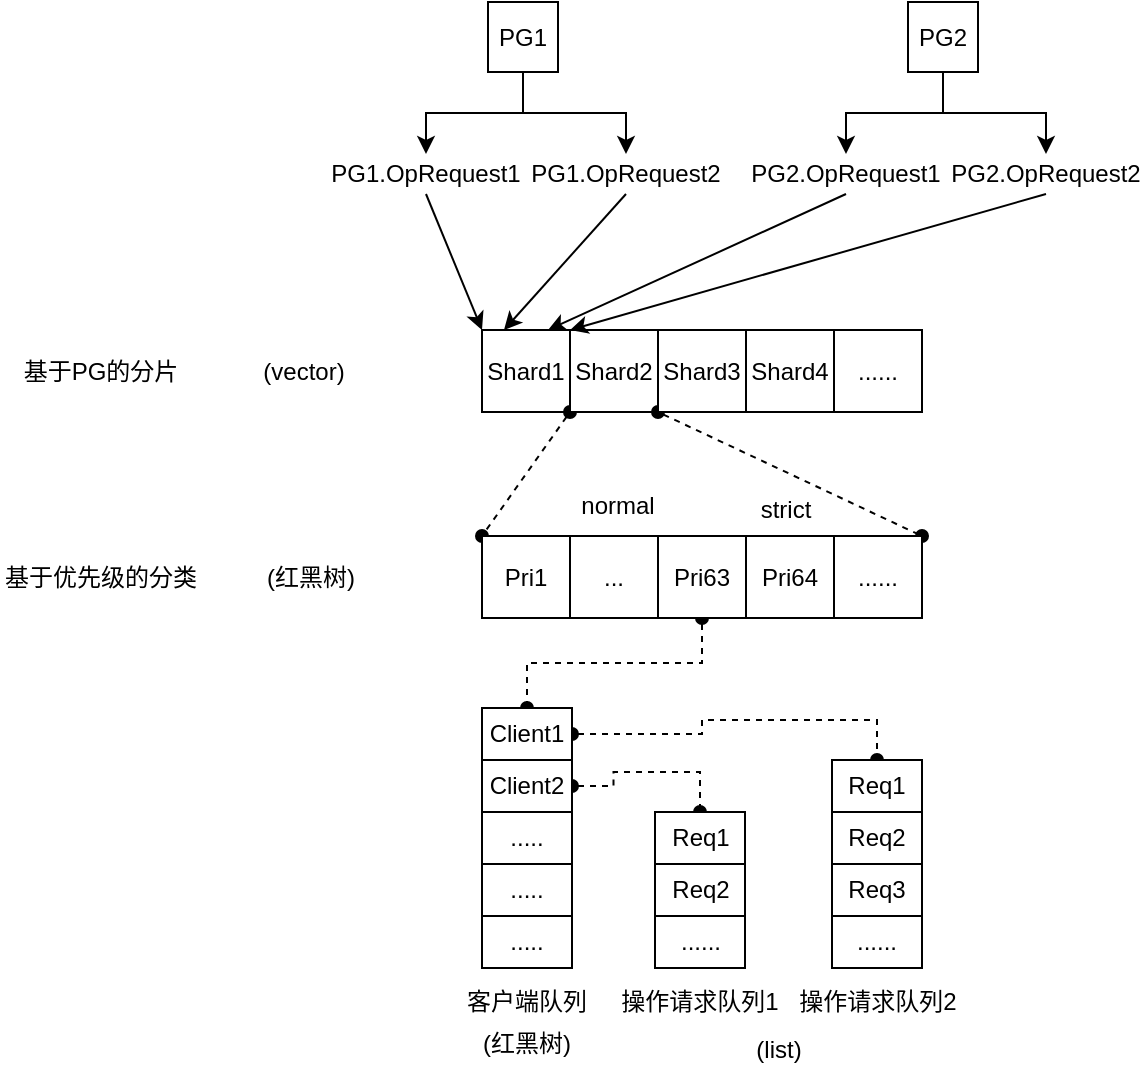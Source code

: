 <mxfile version="13.9.9" type="device"><diagram id="EheIBYJWjAJ9PgdomFNv" name="第 1 页"><mxGraphModel dx="1088" dy="680" grid="0" gridSize="10" guides="1" tooltips="1" connect="1" arrows="1" fold="1" page="1" pageScale="1" pageWidth="827" pageHeight="1169" math="0" shadow="0"><root><mxCell id="0"/><mxCell id="1" parent="0"/><mxCell id="MBqvCdaPLwAuq0OtH5Pc-1" value="Shard1" style="rounded=0;whiteSpace=wrap;html=1;" vertex="1" parent="1"><mxGeometry x="283" y="348" width="44" height="41" as="geometry"/></mxCell><mxCell id="MBqvCdaPLwAuq0OtH5Pc-36" style="edgeStyle=none;rounded=0;orthogonalLoop=1;jettySize=auto;html=1;exitX=0;exitY=1;exitDx=0;exitDy=0;entryX=0;entryY=0;entryDx=0;entryDy=0;startArrow=oval;startFill=1;endArrow=oval;endFill=1;dashed=1;" edge="1" parent="1" source="MBqvCdaPLwAuq0OtH5Pc-2" target="MBqvCdaPLwAuq0OtH5Pc-31"><mxGeometry relative="1" as="geometry"/></mxCell><mxCell id="MBqvCdaPLwAuq0OtH5Pc-2" value="Shard2" style="rounded=0;whiteSpace=wrap;html=1;" vertex="1" parent="1"><mxGeometry x="327" y="348" width="44" height="41" as="geometry"/></mxCell><mxCell id="MBqvCdaPLwAuq0OtH5Pc-37" style="edgeStyle=none;rounded=0;orthogonalLoop=1;jettySize=auto;html=1;exitX=0;exitY=1;exitDx=0;exitDy=0;entryX=1;entryY=0;entryDx=0;entryDy=0;startArrow=oval;startFill=1;endArrow=oval;endFill=1;dashed=1;" edge="1" parent="1" source="MBqvCdaPLwAuq0OtH5Pc-3" target="MBqvCdaPLwAuq0OtH5Pc-35"><mxGeometry relative="1" as="geometry"/></mxCell><mxCell id="MBqvCdaPLwAuq0OtH5Pc-3" value="Shard3" style="rounded=0;whiteSpace=wrap;html=1;" vertex="1" parent="1"><mxGeometry x="371" y="348" width="44" height="41" as="geometry"/></mxCell><mxCell id="MBqvCdaPLwAuq0OtH5Pc-4" value="Shard4" style="rounded=0;whiteSpace=wrap;html=1;" vertex="1" parent="1"><mxGeometry x="415" y="348" width="44" height="41" as="geometry"/></mxCell><mxCell id="MBqvCdaPLwAuq0OtH5Pc-5" value="......" style="rounded=0;whiteSpace=wrap;html=1;" vertex="1" parent="1"><mxGeometry x="459" y="348" width="44" height="41" as="geometry"/></mxCell><mxCell id="MBqvCdaPLwAuq0OtH5Pc-12" style="edgeStyle=orthogonalEdgeStyle;rounded=0;orthogonalLoop=1;jettySize=auto;html=1;exitX=0.5;exitY=1;exitDx=0;exitDy=0;" edge="1" parent="1" source="MBqvCdaPLwAuq0OtH5Pc-14" target="MBqvCdaPLwAuq0OtH5Pc-15"><mxGeometry relative="1" as="geometry"/></mxCell><mxCell id="MBqvCdaPLwAuq0OtH5Pc-13" style="edgeStyle=orthogonalEdgeStyle;rounded=0;orthogonalLoop=1;jettySize=auto;html=1;exitX=0.5;exitY=1;exitDx=0;exitDy=0;" edge="1" parent="1" source="MBqvCdaPLwAuq0OtH5Pc-14" target="MBqvCdaPLwAuq0OtH5Pc-16"><mxGeometry relative="1" as="geometry"/></mxCell><mxCell id="MBqvCdaPLwAuq0OtH5Pc-14" value="PG2" style="rounded=0;whiteSpace=wrap;html=1;" vertex="1" parent="1"><mxGeometry x="496" y="184" width="35" height="35" as="geometry"/></mxCell><mxCell id="MBqvCdaPLwAuq0OtH5Pc-27" style="rounded=0;orthogonalLoop=1;jettySize=auto;html=1;exitX=0.5;exitY=1;exitDx=0;exitDy=0;entryX=0.75;entryY=0;entryDx=0;entryDy=0;" edge="1" parent="1" source="MBqvCdaPLwAuq0OtH5Pc-15" target="MBqvCdaPLwAuq0OtH5Pc-1"><mxGeometry relative="1" as="geometry"/></mxCell><mxCell id="MBqvCdaPLwAuq0OtH5Pc-15" value="PG2.OpRequest1" style="text;html=1;strokeColor=none;fillColor=none;align=center;verticalAlign=middle;whiteSpace=wrap;rounded=0;" vertex="1" parent="1"><mxGeometry x="415" y="260" width="100" height="20" as="geometry"/></mxCell><mxCell id="MBqvCdaPLwAuq0OtH5Pc-28" style="rounded=0;orthogonalLoop=1;jettySize=auto;html=1;exitX=0.5;exitY=1;exitDx=0;exitDy=0;entryX=1;entryY=0;entryDx=0;entryDy=0;" edge="1" parent="1" source="MBqvCdaPLwAuq0OtH5Pc-16" target="MBqvCdaPLwAuq0OtH5Pc-1"><mxGeometry relative="1" as="geometry"/></mxCell><mxCell id="MBqvCdaPLwAuq0OtH5Pc-16" value="PG2.OpRequest2" style="text;html=1;strokeColor=none;fillColor=none;align=center;verticalAlign=middle;whiteSpace=wrap;rounded=0;" vertex="1" parent="1"><mxGeometry x="515" y="260" width="100" height="20" as="geometry"/></mxCell><mxCell id="MBqvCdaPLwAuq0OtH5Pc-20" style="edgeStyle=orthogonalEdgeStyle;rounded=0;orthogonalLoop=1;jettySize=auto;html=1;exitX=0.5;exitY=1;exitDx=0;exitDy=0;" edge="1" parent="1" source="MBqvCdaPLwAuq0OtH5Pc-22" target="MBqvCdaPLwAuq0OtH5Pc-23"><mxGeometry relative="1" as="geometry"/></mxCell><mxCell id="MBqvCdaPLwAuq0OtH5Pc-21" style="edgeStyle=orthogonalEdgeStyle;rounded=0;orthogonalLoop=1;jettySize=auto;html=1;exitX=0.5;exitY=1;exitDx=0;exitDy=0;" edge="1" parent="1" source="MBqvCdaPLwAuq0OtH5Pc-22" target="MBqvCdaPLwAuq0OtH5Pc-24"><mxGeometry relative="1" as="geometry"/></mxCell><mxCell id="MBqvCdaPLwAuq0OtH5Pc-22" value="PG1" style="rounded=0;whiteSpace=wrap;html=1;" vertex="1" parent="1"><mxGeometry x="286" y="184" width="35" height="35" as="geometry"/></mxCell><mxCell id="MBqvCdaPLwAuq0OtH5Pc-25" style="rounded=0;orthogonalLoop=1;jettySize=auto;html=1;exitX=0.5;exitY=1;exitDx=0;exitDy=0;entryX=0;entryY=0;entryDx=0;entryDy=0;" edge="1" parent="1" source="MBqvCdaPLwAuq0OtH5Pc-23" target="MBqvCdaPLwAuq0OtH5Pc-1"><mxGeometry relative="1" as="geometry"/></mxCell><mxCell id="MBqvCdaPLwAuq0OtH5Pc-23" value="PG1.OpRequest1" style="text;html=1;strokeColor=none;fillColor=none;align=center;verticalAlign=middle;whiteSpace=wrap;rounded=0;" vertex="1" parent="1"><mxGeometry x="205" y="260" width="100" height="20" as="geometry"/></mxCell><mxCell id="MBqvCdaPLwAuq0OtH5Pc-26" style="rounded=0;orthogonalLoop=1;jettySize=auto;html=1;exitX=0.5;exitY=1;exitDx=0;exitDy=0;entryX=0.25;entryY=0;entryDx=0;entryDy=0;" edge="1" parent="1" source="MBqvCdaPLwAuq0OtH5Pc-24" target="MBqvCdaPLwAuq0OtH5Pc-1"><mxGeometry relative="1" as="geometry"/></mxCell><mxCell id="MBqvCdaPLwAuq0OtH5Pc-24" value="PG1.OpRequest2" style="text;html=1;strokeColor=none;fillColor=none;align=center;verticalAlign=middle;whiteSpace=wrap;rounded=0;" vertex="1" parent="1"><mxGeometry x="305" y="260" width="100" height="20" as="geometry"/></mxCell><mxCell id="MBqvCdaPLwAuq0OtH5Pc-30" value="基于PG的分片" style="text;html=1;strokeColor=none;fillColor=none;align=center;verticalAlign=middle;whiteSpace=wrap;rounded=0;" vertex="1" parent="1"><mxGeometry x="45" y="358.5" width="95" height="20" as="geometry"/></mxCell><mxCell id="MBqvCdaPLwAuq0OtH5Pc-31" value="Pri1" style="rounded=0;whiteSpace=wrap;html=1;" vertex="1" parent="1"><mxGeometry x="283" y="451" width="44" height="41" as="geometry"/></mxCell><mxCell id="MBqvCdaPLwAuq0OtH5Pc-32" value="..." style="rounded=0;whiteSpace=wrap;html=1;" vertex="1" parent="1"><mxGeometry x="327" y="451" width="44" height="41" as="geometry"/></mxCell><mxCell id="MBqvCdaPLwAuq0OtH5Pc-53" style="edgeStyle=orthogonalEdgeStyle;rounded=0;orthogonalLoop=1;jettySize=auto;html=1;exitX=0.5;exitY=1;exitDx=0;exitDy=0;entryX=0.5;entryY=0;entryDx=0;entryDy=0;startArrow=oval;startFill=1;endArrow=oval;endFill=1;dashed=1;" edge="1" parent="1" source="MBqvCdaPLwAuq0OtH5Pc-33" target="MBqvCdaPLwAuq0OtH5Pc-39"><mxGeometry relative="1" as="geometry"/></mxCell><mxCell id="MBqvCdaPLwAuq0OtH5Pc-33" value="Pri63" style="rounded=0;whiteSpace=wrap;html=1;" vertex="1" parent="1"><mxGeometry x="371" y="451" width="44" height="41" as="geometry"/></mxCell><mxCell id="MBqvCdaPLwAuq0OtH5Pc-34" value="Pri64" style="rounded=0;whiteSpace=wrap;html=1;" vertex="1" parent="1"><mxGeometry x="415" y="451" width="44" height="41" as="geometry"/></mxCell><mxCell id="MBqvCdaPLwAuq0OtH5Pc-35" value="......" style="rounded=0;whiteSpace=wrap;html=1;" vertex="1" parent="1"><mxGeometry x="459" y="451" width="44" height="41" as="geometry"/></mxCell><mxCell id="MBqvCdaPLwAuq0OtH5Pc-38" value="基于优先级的分类" style="text;html=1;strokeColor=none;fillColor=none;align=center;verticalAlign=middle;whiteSpace=wrap;rounded=0;" vertex="1" parent="1"><mxGeometry x="42" y="461.5" width="101" height="20" as="geometry"/></mxCell><mxCell id="MBqvCdaPLwAuq0OtH5Pc-54" style="edgeStyle=orthogonalEdgeStyle;rounded=0;orthogonalLoop=1;jettySize=auto;html=1;exitX=1;exitY=0.5;exitDx=0;exitDy=0;entryX=0.5;entryY=0;entryDx=0;entryDy=0;dashed=1;startArrow=oval;startFill=1;endArrow=oval;endFill=1;" edge="1" parent="1" source="MBqvCdaPLwAuq0OtH5Pc-39" target="MBqvCdaPLwAuq0OtH5Pc-49"><mxGeometry relative="1" as="geometry"/></mxCell><mxCell id="MBqvCdaPLwAuq0OtH5Pc-39" value="Client1" style="rounded=0;whiteSpace=wrap;html=1;" vertex="1" parent="1"><mxGeometry x="283" y="537" width="45" height="26" as="geometry"/></mxCell><mxCell id="MBqvCdaPLwAuq0OtH5Pc-55" style="edgeStyle=orthogonalEdgeStyle;rounded=0;orthogonalLoop=1;jettySize=auto;html=1;exitX=1;exitY=0.5;exitDx=0;exitDy=0;entryX=0.5;entryY=0;entryDx=0;entryDy=0;dashed=1;startArrow=oval;startFill=1;endArrow=oval;endFill=1;" edge="1" parent="1" source="MBqvCdaPLwAuq0OtH5Pc-40" target="MBqvCdaPLwAuq0OtH5Pc-43"><mxGeometry relative="1" as="geometry"/></mxCell><mxCell id="MBqvCdaPLwAuq0OtH5Pc-40" value="Client2" style="rounded=0;whiteSpace=wrap;html=1;" vertex="1" parent="1"><mxGeometry x="283" y="563" width="45" height="26" as="geometry"/></mxCell><mxCell id="MBqvCdaPLwAuq0OtH5Pc-42" value="....." style="rounded=0;whiteSpace=wrap;html=1;" vertex="1" parent="1"><mxGeometry x="283" y="589" width="45" height="26" as="geometry"/></mxCell><mxCell id="MBqvCdaPLwAuq0OtH5Pc-43" value="Req1" style="rounded=0;whiteSpace=wrap;html=1;" vertex="1" parent="1"><mxGeometry x="369.5" y="589" width="45" height="26" as="geometry"/></mxCell><mxCell id="MBqvCdaPLwAuq0OtH5Pc-44" value="Req2" style="rounded=0;whiteSpace=wrap;html=1;" vertex="1" parent="1"><mxGeometry x="369.5" y="615" width="45" height="26" as="geometry"/></mxCell><mxCell id="MBqvCdaPLwAuq0OtH5Pc-45" value="......" style="rounded=0;whiteSpace=wrap;html=1;" vertex="1" parent="1"><mxGeometry x="369.5" y="641" width="45" height="26" as="geometry"/></mxCell><mxCell id="MBqvCdaPLwAuq0OtH5Pc-46" value="....." style="rounded=0;whiteSpace=wrap;html=1;" vertex="1" parent="1"><mxGeometry x="283" y="615" width="45" height="26" as="geometry"/></mxCell><mxCell id="MBqvCdaPLwAuq0OtH5Pc-48" value="....." style="rounded=0;whiteSpace=wrap;html=1;" vertex="1" parent="1"><mxGeometry x="283" y="641" width="45" height="26" as="geometry"/></mxCell><mxCell id="MBqvCdaPLwAuq0OtH5Pc-49" value="Req1" style="rounded=0;whiteSpace=wrap;html=1;" vertex="1" parent="1"><mxGeometry x="458" y="563" width="45" height="26" as="geometry"/></mxCell><mxCell id="MBqvCdaPLwAuq0OtH5Pc-50" value="Req2" style="rounded=0;whiteSpace=wrap;html=1;" vertex="1" parent="1"><mxGeometry x="458" y="589" width="45" height="26" as="geometry"/></mxCell><mxCell id="MBqvCdaPLwAuq0OtH5Pc-51" value="Req3" style="rounded=0;whiteSpace=wrap;html=1;" vertex="1" parent="1"><mxGeometry x="458" y="615" width="45" height="26" as="geometry"/></mxCell><mxCell id="MBqvCdaPLwAuq0OtH5Pc-52" value="......" style="rounded=0;whiteSpace=wrap;html=1;" vertex="1" parent="1"><mxGeometry x="458" y="641" width="45" height="26" as="geometry"/></mxCell><mxCell id="MBqvCdaPLwAuq0OtH5Pc-56" value="客户端队列" style="text;html=1;strokeColor=none;fillColor=none;align=center;verticalAlign=middle;whiteSpace=wrap;rounded=0;" vertex="1" parent="1"><mxGeometry x="272.5" y="674" width="65" height="20" as="geometry"/></mxCell><mxCell id="MBqvCdaPLwAuq0OtH5Pc-57" value="操作请求队列1" style="text;html=1;strokeColor=none;fillColor=none;align=center;verticalAlign=middle;whiteSpace=wrap;rounded=0;" vertex="1" parent="1"><mxGeometry x="350" y="674" width="84" height="20" as="geometry"/></mxCell><mxCell id="MBqvCdaPLwAuq0OtH5Pc-58" value="操作请求队列2" style="text;html=1;strokeColor=none;fillColor=none;align=center;verticalAlign=middle;whiteSpace=wrap;rounded=0;" vertex="1" parent="1"><mxGeometry x="439" y="674" width="84" height="20" as="geometry"/></mxCell><mxCell id="MBqvCdaPLwAuq0OtH5Pc-60" value="normal" style="text;html=1;strokeColor=none;fillColor=none;align=center;verticalAlign=middle;whiteSpace=wrap;rounded=0;" vertex="1" parent="1"><mxGeometry x="331" y="426" width="40" height="20" as="geometry"/></mxCell><mxCell id="MBqvCdaPLwAuq0OtH5Pc-61" value="strict" style="text;html=1;strokeColor=none;fillColor=none;align=center;verticalAlign=middle;whiteSpace=wrap;rounded=0;" vertex="1" parent="1"><mxGeometry x="415" y="428" width="40" height="20" as="geometry"/></mxCell><mxCell id="MBqvCdaPLwAuq0OtH5Pc-62" value="(vector)" style="text;html=1;strokeColor=none;fillColor=none;align=center;verticalAlign=middle;whiteSpace=wrap;rounded=0;" vertex="1" parent="1"><mxGeometry x="174" y="359" width="40" height="20" as="geometry"/></mxCell><mxCell id="MBqvCdaPLwAuq0OtH5Pc-63" value="(红黑树)" style="text;html=1;strokeColor=none;fillColor=none;align=center;verticalAlign=middle;whiteSpace=wrap;rounded=0;" vertex="1" parent="1"><mxGeometry x="174" y="461.5" width="47" height="20" as="geometry"/></mxCell><mxCell id="MBqvCdaPLwAuq0OtH5Pc-65" value="(红黑树)" style="text;html=1;strokeColor=none;fillColor=none;align=center;verticalAlign=middle;whiteSpace=wrap;rounded=0;" vertex="1" parent="1"><mxGeometry x="282" y="694" width="47" height="21" as="geometry"/></mxCell><mxCell id="MBqvCdaPLwAuq0OtH5Pc-66" value="(list)" style="text;html=1;strokeColor=none;fillColor=none;align=center;verticalAlign=middle;whiteSpace=wrap;rounded=0;" vertex="1" parent="1"><mxGeometry x="408" y="697" width="47" height="21" as="geometry"/></mxCell></root></mxGraphModel></diagram></mxfile>